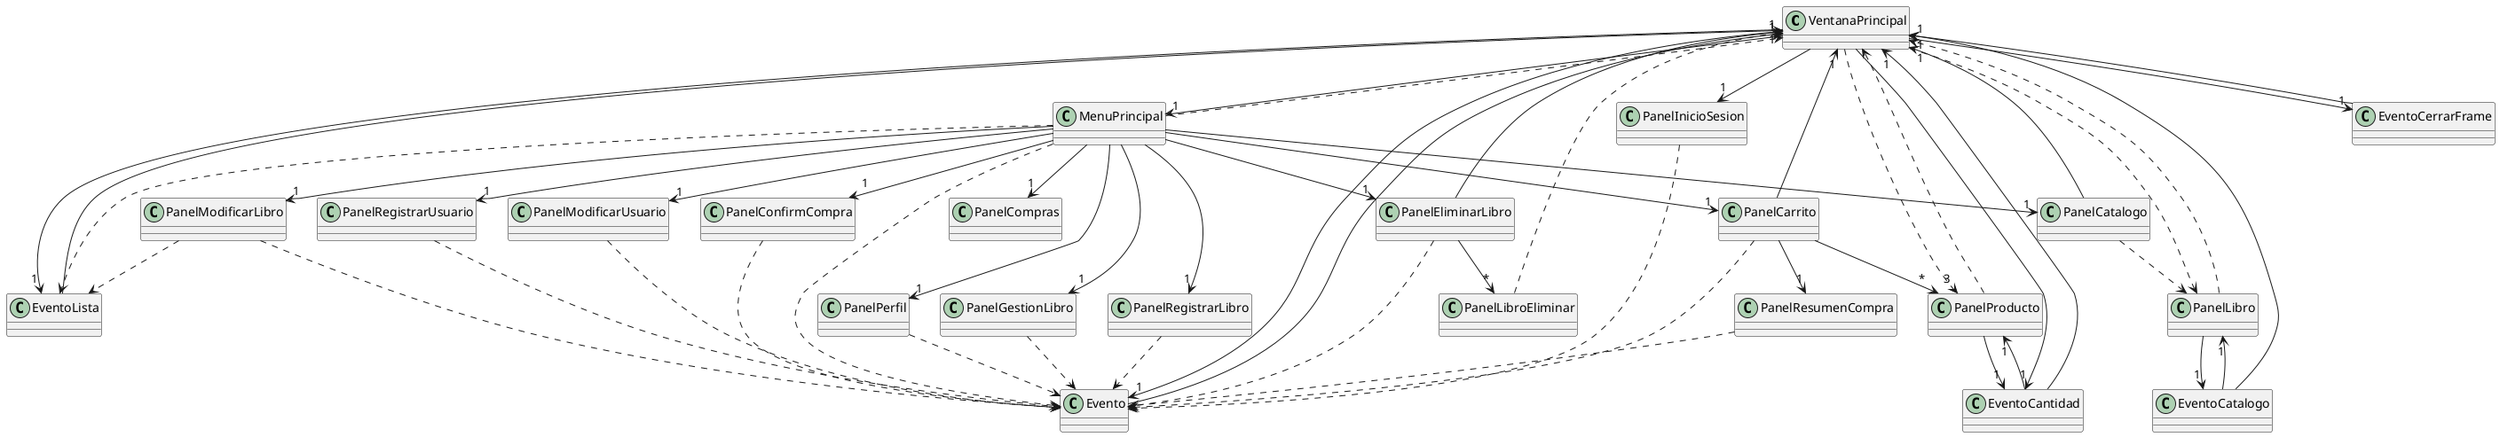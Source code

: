 @startuml
VentanaPrincipal --> "1" PanelInicioSesion
VentanaPrincipal --> "1" Evento
VentanaPrincipal --> "1" MenuPrincipal
VentanaPrincipal --> "1" EventoLista
VentanaPrincipal --> "1" EventoCantidad
VentanaPrincipal --> "1" EventoCerrarFrame
VentanaPrincipal ..> PanelLibro
VentanaPrincipal ..> "3"PanelProducto
Evento --> "1" VentanaPrincipal
MenuPrincipal --> "1" PanelCatalogo
MenuPrincipal --> "1" PanelCarrito
MenuPrincipal --> "1" PanelPerfil
MenuPrincipal --> "1" PanelCompras
MenuPrincipal --> "1" PanelGestionLibro
MenuPrincipal --> "1" PanelRegistrarLibro
MenuPrincipal --> "1" PanelRegistrarUsuario
MenuPrincipal --> "1" PanelModificarLibro
MenuPrincipal --> "1" PanelModificarUsuario
MenuPrincipal --> "1" PanelEliminarLibro
MenuPrincipal --> "1" PanelConfirmCompra
MenuPrincipal ..> Evento
MenuPrincipal ..> EventoLista
MenuPrincipal ..> VentanaPrincipal
PanelConfirmCompra ..> Evento
PanelLibro --> "1" EventoCatalogo
PanelLibro ..> VentanaPrincipal
PanelModificarUsuario ..> Evento
PanelProducto --> "1" EventoCantidad
PanelProducto ..> VentanaPrincipal
EventoLista --> "1" VentanaPrincipal
EventoCerrarFrame --> "1" VentanaPrincipal
PanelCarrito --> "*" PanelProducto
PanelCarrito --> "1" VentanaPrincipal
PanelCarrito --> "1" PanelResumenCompra
PanelCarrito ..> Evento
PanelGestionLibro ..> Evento
PanelInicioSesion ..> Evento
EventoCantidad --> "1" PanelProducto
EventoCantidad --> "1" VentanaPrincipal
PanelModificarLibro ..> Evento
PanelModificarLibro ..> EventoLista
EventoCatalogo --> "1" VentanaPrincipal
EventoCatalogo --> "1" PanelLibro
PanelResumenCompra ..> Evento
PanelPerfil ..> Evento
PanelRegistrarLibro ..> Evento
PanelLibroEliminar ..> VentanaPrincipal
PanelCatalogo --> "1" VentanaPrincipal
PanelCatalogo ..> PanelLibro
PanelRegistrarUsuario ..> Evento
PanelEliminarLibro --> "1" VentanaPrincipal
PanelEliminarLibro --> "*" PanelLibroEliminar
PanelEliminarLibro ..> Evento
@enduml